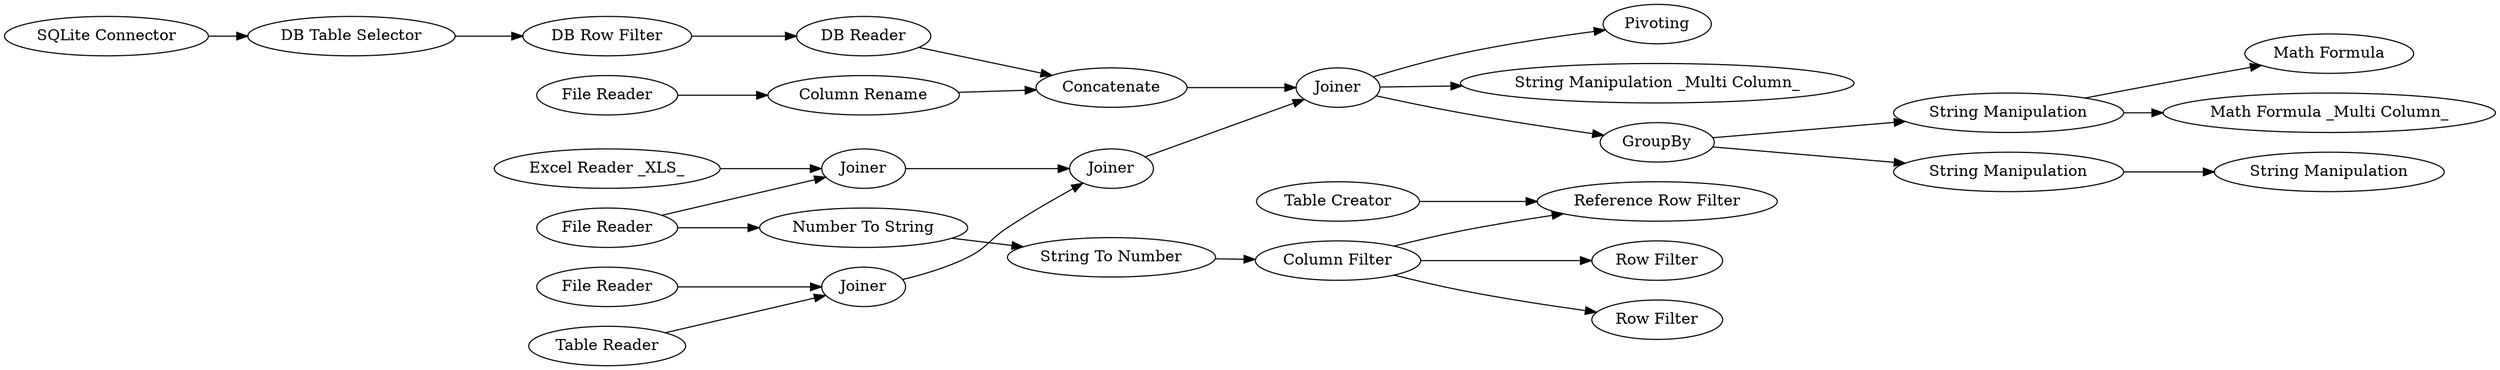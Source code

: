 digraph {
	"-2655210020264196153_19" [label="DB Row Filter"]
	"-2655210020264196153_10" [label="File Reader"]
	"-2655210020264196153_23" [label="Table Creator"]
	"-2655210020264196153_32" [label="Math Formula _Multi Column_"]
	"-2655210020264196153_25" [label="String To Number"]
	"-2655210020264196153_6" [label="Excel Reader _XLS_"]
	"-2655210020264196153_7" [label="SQLite Connector"]
	"-2655210020264196153_5" [label="File Reader"]
	"-2655210020264196153_8" [label="File Reader"]
	"-2655210020264196153_24" [label="Row Filter"]
	"-2655210020264196153_4" [label="Table Reader"]
	"-2655210020264196153_44" [label=Pivoting]
	"-2655210020264196153_22" [label="Reference Row Filter"]
	"-2655210020264196153_41" [label=Joiner]
	"-2655210020264196153_12" [label="DB Reader"]
	"-2655210020264196153_15" [label="Column Filter"]
	"-2655210020264196153_16" [label=Joiner]
	"-2655210020264196153_18" [label="Row Filter"]
	"-2655210020264196153_46" [label="String Manipulation"]
	"-2655210020264196153_20" [label="Column Rename"]
	"-2655210020264196153_21" [label="Number To String"]
	"-2655210020264196153_13" [label=Concatenate]
	"-2655210020264196153_31" [label="String Manipulation"]
	"-2655210020264196153_42" [label=Joiner]
	"-2655210020264196153_34" [label="String Manipulation _Multi Column_"]
	"-2655210020264196153_33" [label="Math Formula"]
	"-2655210020264196153_45" [label="String Manipulation"]
	"-2655210020264196153_26" [label=GroupBy]
	"-2655210020264196153_43" [label=Joiner]
	"-2655210020264196153_11" [label="DB Table Selector"]
	"-2655210020264196153_31" -> "-2655210020264196153_33"
	"-2655210020264196153_20" -> "-2655210020264196153_13"
	"-2655210020264196153_13" -> "-2655210020264196153_43"
	"-2655210020264196153_8" -> "-2655210020264196153_21"
	"-2655210020264196153_21" -> "-2655210020264196153_25"
	"-2655210020264196153_43" -> "-2655210020264196153_26"
	"-2655210020264196153_4" -> "-2655210020264196153_16"
	"-2655210020264196153_10" -> "-2655210020264196153_20"
	"-2655210020264196153_15" -> "-2655210020264196153_22"
	"-2655210020264196153_26" -> "-2655210020264196153_45"
	"-2655210020264196153_8" -> "-2655210020264196153_41"
	"-2655210020264196153_7" -> "-2655210020264196153_11"
	"-2655210020264196153_15" -> "-2655210020264196153_18"
	"-2655210020264196153_31" -> "-2655210020264196153_32"
	"-2655210020264196153_12" -> "-2655210020264196153_13"
	"-2655210020264196153_26" -> "-2655210020264196153_31"
	"-2655210020264196153_43" -> "-2655210020264196153_34"
	"-2655210020264196153_6" -> "-2655210020264196153_41"
	"-2655210020264196153_41" -> "-2655210020264196153_42"
	"-2655210020264196153_5" -> "-2655210020264196153_16"
	"-2655210020264196153_45" -> "-2655210020264196153_46"
	"-2655210020264196153_25" -> "-2655210020264196153_15"
	"-2655210020264196153_11" -> "-2655210020264196153_19"
	"-2655210020264196153_19" -> "-2655210020264196153_12"
	"-2655210020264196153_23" -> "-2655210020264196153_22"
	"-2655210020264196153_16" -> "-2655210020264196153_42"
	"-2655210020264196153_43" -> "-2655210020264196153_44"
	"-2655210020264196153_42" -> "-2655210020264196153_43"
	"-2655210020264196153_15" -> "-2655210020264196153_24"
	rankdir=LR
}
